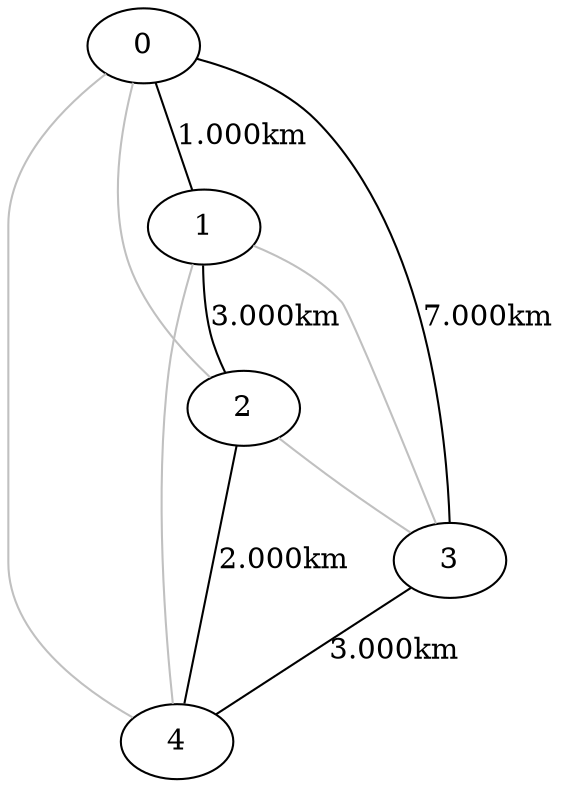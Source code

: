 strict graph {
0--1 [label =  "1.000km"];
0--2 [color=grey];
0--3 [label =  "7.000km"];
0--4 [color=grey];
1--2 [label =  "3.000km"];
1--3 [color=grey];
1--4 [color=grey];
2--3 [color=grey];
2--4 [label =  "2.000km"];
3--4 [label = "3.000km"];
}